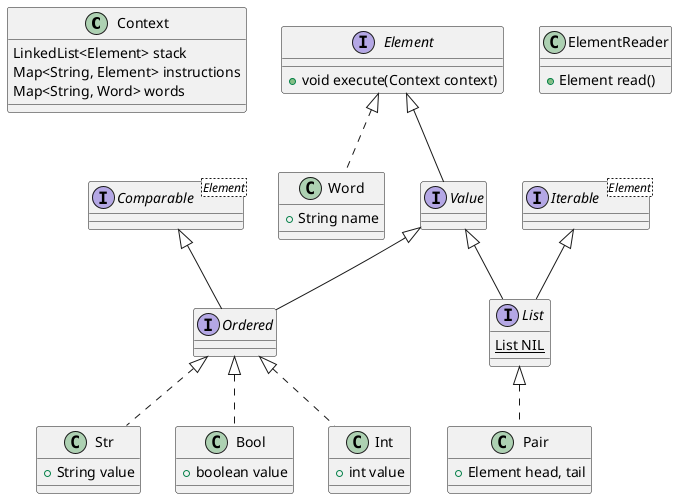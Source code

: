 @startuml
class Context {
  LinkedList<Element> stack
  Map<String, Element> instructions
  Map<String, Word> words
}
interface Element {
  +void execute(Context context)
}
interface Value
interface Ordered
interface Comparable<Element>
interface Iterable<Element>
class Int {
  +int value
}
class Str {
  +String value
}
class Bool {
  +boolean value
}
interface List {
  {static} List NIL
}
class Pair {
  +Element head, tail
}
class Word {
  +String name
}
class ElementReader {
  +Element read()
}
Element <|-- Value
Value <|-- List
Iterable <|-- List
Value <|-- Ordered
Comparable <|-- Ordered
Ordered <|.. Int
Ordered <|.. Str
Ordered <|.. Bool
List <|.. Pair
Element <|.. Word
@enduml